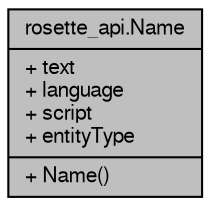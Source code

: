 digraph "rosette_api.Name"
{
  bgcolor="transparent";
  edge [fontname="FreeSans",fontsize="10",labelfontname="FreeSans",labelfontsize="10"];
  node [fontname="FreeSans",fontsize="10",shape=record];
  Node1 [label="{rosette_api.Name\n|+ text\l+ language\l+ script\l+ entityType\l|+ Name()\l}",height=0.2,width=0.4,color="black", fillcolor="grey75", style="filled", fontcolor="black"];
}
